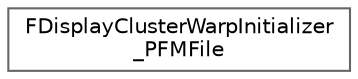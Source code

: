 digraph "Graphical Class Hierarchy"
{
 // INTERACTIVE_SVG=YES
 // LATEX_PDF_SIZE
  bgcolor="transparent";
  edge [fontname=Helvetica,fontsize=10,labelfontname=Helvetica,labelfontsize=10];
  node [fontname=Helvetica,fontsize=10,shape=box,height=0.2,width=0.4];
  rankdir="LR";
  Node0 [id="Node000000",label="FDisplayClusterWarpInitializer\l_PFMFile",height=0.2,width=0.4,color="grey40", fillcolor="white", style="filled",URL="$d6/df0/structFDisplayClusterWarpInitializer__PFMFile.html",tooltip="Initialize WarpBlend from PFM file."];
}
